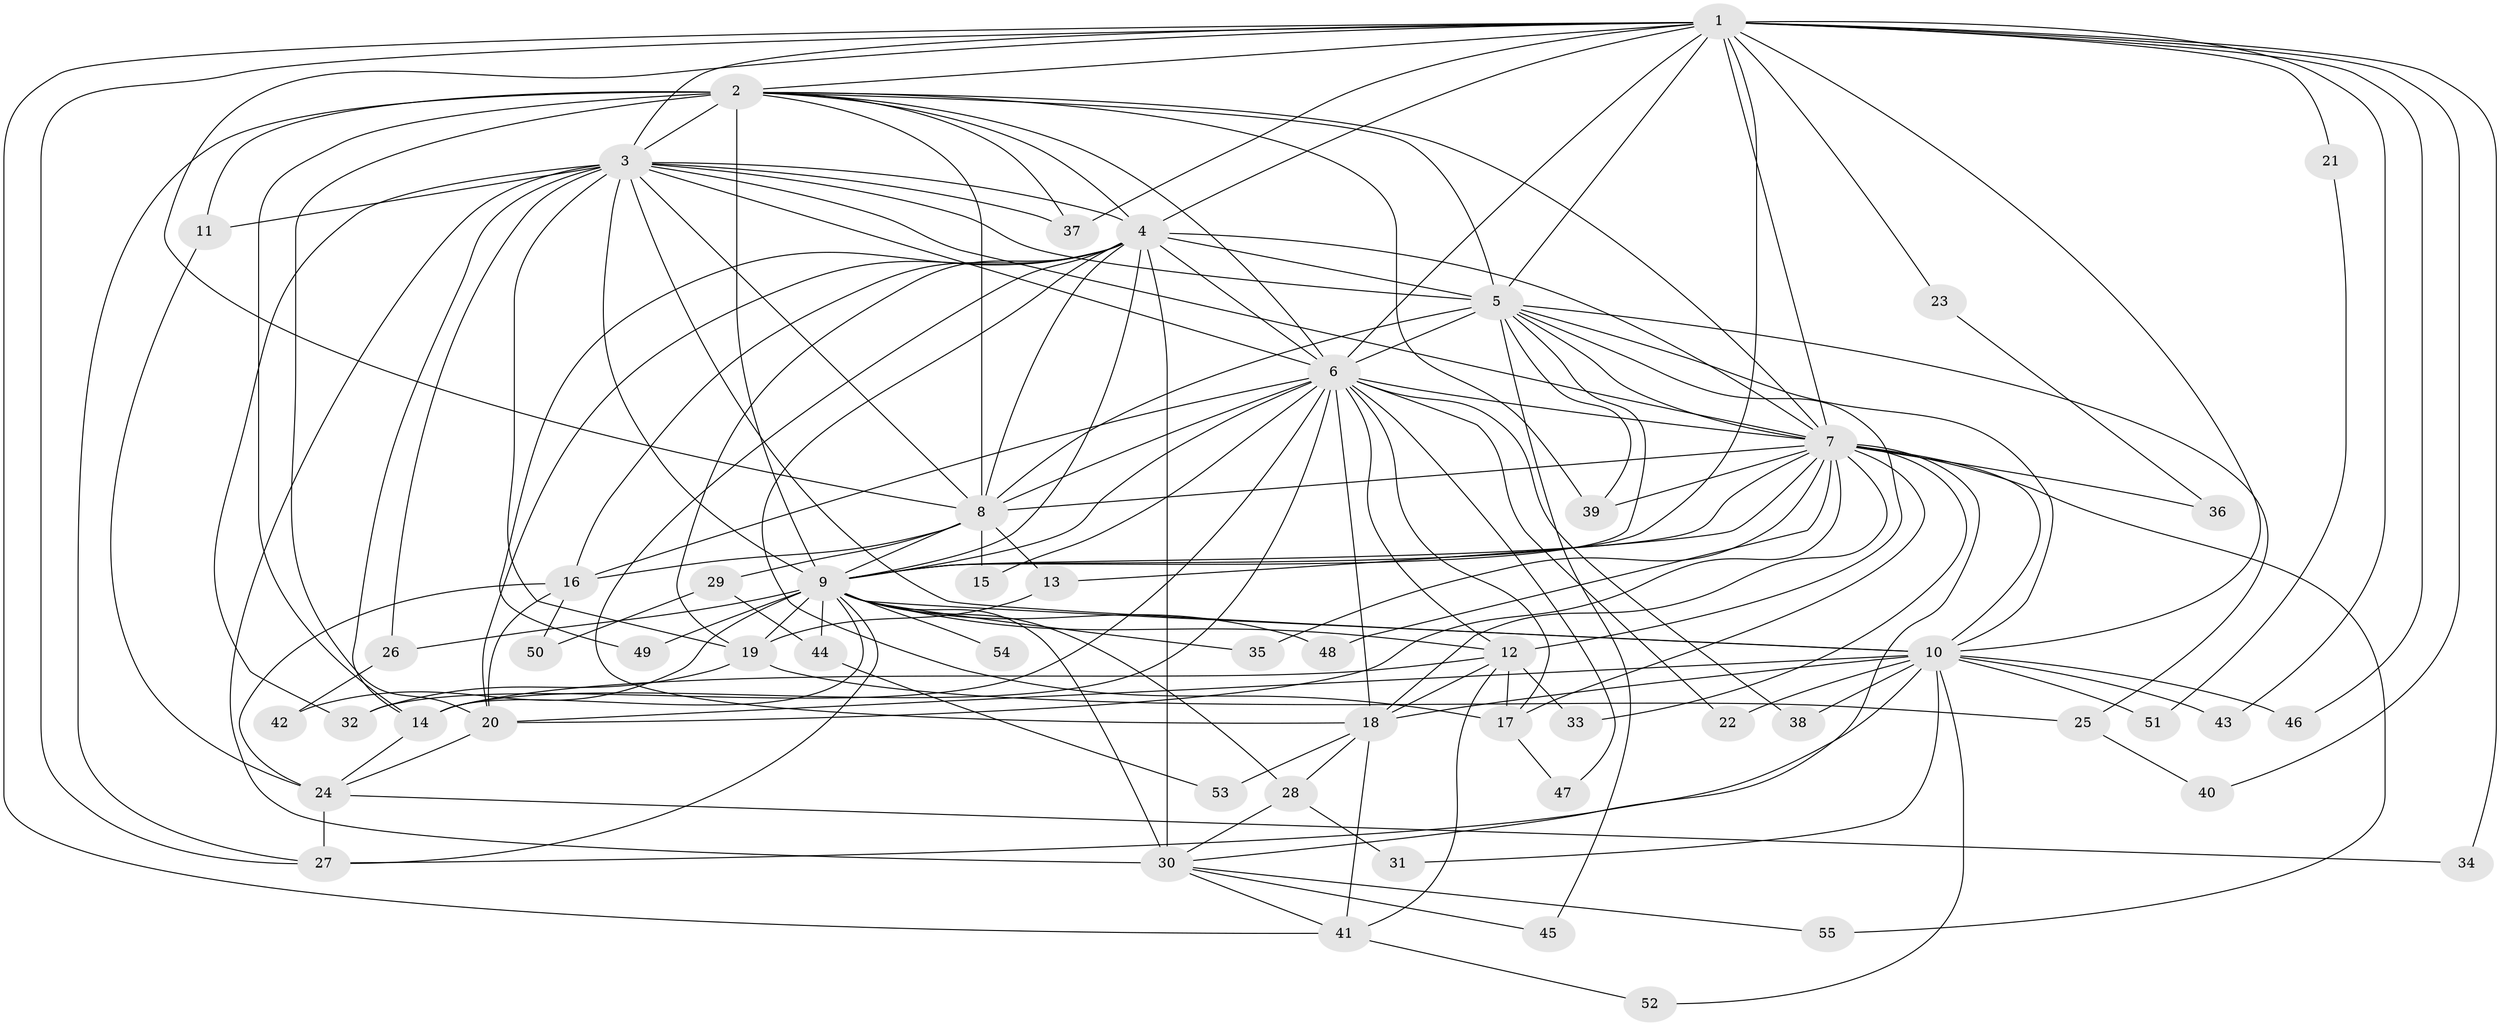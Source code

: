 // original degree distribution, {25: 0.00909090909090909, 24: 0.00909090909090909, 28: 0.00909090909090909, 21: 0.01818181818181818, 18: 0.00909090909090909, 19: 0.00909090909090909, 20: 0.00909090909090909, 22: 0.00909090909090909, 16: 0.00909090909090909, 2: 0.5454545454545454, 7: 0.01818181818181818, 4: 0.08181818181818182, 8: 0.00909090909090909, 3: 0.2, 5: 0.03636363636363636, 6: 0.01818181818181818}
// Generated by graph-tools (version 1.1) at 2025/49/03/04/25 22:49:54]
// undirected, 55 vertices, 155 edges
graph export_dot {
  node [color=gray90,style=filled];
  1;
  2;
  3;
  4;
  5;
  6;
  7;
  8;
  9;
  10;
  11;
  12;
  13;
  14;
  15;
  16;
  17;
  18;
  19;
  20;
  21;
  22;
  23;
  24;
  25;
  26;
  27;
  28;
  29;
  30;
  31;
  32;
  33;
  34;
  35;
  36;
  37;
  38;
  39;
  40;
  41;
  42;
  43;
  44;
  45;
  46;
  47;
  48;
  49;
  50;
  51;
  52;
  53;
  54;
  55;
  1 -- 2 [weight=2.0];
  1 -- 3 [weight=1.0];
  1 -- 4 [weight=1.0];
  1 -- 5 [weight=2.0];
  1 -- 6 [weight=1.0];
  1 -- 7 [weight=1.0];
  1 -- 8 [weight=1.0];
  1 -- 9 [weight=3.0];
  1 -- 10 [weight=2.0];
  1 -- 21 [weight=1.0];
  1 -- 23 [weight=1.0];
  1 -- 27 [weight=1.0];
  1 -- 34 [weight=1.0];
  1 -- 37 [weight=1.0];
  1 -- 40 [weight=1.0];
  1 -- 41 [weight=1.0];
  1 -- 43 [weight=1.0];
  1 -- 46 [weight=1.0];
  2 -- 3 [weight=2.0];
  2 -- 4 [weight=3.0];
  2 -- 5 [weight=3.0];
  2 -- 6 [weight=2.0];
  2 -- 7 [weight=2.0];
  2 -- 8 [weight=3.0];
  2 -- 9 [weight=9.0];
  2 -- 11 [weight=3.0];
  2 -- 14 [weight=5.0];
  2 -- 20 [weight=1.0];
  2 -- 27 [weight=1.0];
  2 -- 37 [weight=1.0];
  2 -- 39 [weight=1.0];
  3 -- 4 [weight=1.0];
  3 -- 5 [weight=2.0];
  3 -- 6 [weight=1.0];
  3 -- 7 [weight=1.0];
  3 -- 8 [weight=1.0];
  3 -- 9 [weight=1.0];
  3 -- 10 [weight=9.0];
  3 -- 11 [weight=1.0];
  3 -- 14 [weight=1.0];
  3 -- 19 [weight=2.0];
  3 -- 26 [weight=1.0];
  3 -- 30 [weight=1.0];
  3 -- 32 [weight=2.0];
  3 -- 37 [weight=1.0];
  4 -- 5 [weight=1.0];
  4 -- 6 [weight=1.0];
  4 -- 7 [weight=1.0];
  4 -- 8 [weight=1.0];
  4 -- 9 [weight=1.0];
  4 -- 16 [weight=1.0];
  4 -- 17 [weight=1.0];
  4 -- 18 [weight=1.0];
  4 -- 19 [weight=1.0];
  4 -- 20 [weight=1.0];
  4 -- 30 [weight=5.0];
  4 -- 49 [weight=1.0];
  5 -- 6 [weight=2.0];
  5 -- 7 [weight=2.0];
  5 -- 8 [weight=1.0];
  5 -- 9 [weight=1.0];
  5 -- 10 [weight=1.0];
  5 -- 12 [weight=1.0];
  5 -- 25 [weight=1.0];
  5 -- 39 [weight=1.0];
  5 -- 45 [weight=1.0];
  6 -- 7 [weight=1.0];
  6 -- 8 [weight=1.0];
  6 -- 9 [weight=1.0];
  6 -- 12 [weight=1.0];
  6 -- 14 [weight=1.0];
  6 -- 15 [weight=1.0];
  6 -- 16 [weight=1.0];
  6 -- 17 [weight=1.0];
  6 -- 18 [weight=1.0];
  6 -- 22 [weight=1.0];
  6 -- 32 [weight=1.0];
  6 -- 38 [weight=1.0];
  6 -- 47 [weight=1.0];
  7 -- 8 [weight=1.0];
  7 -- 9 [weight=1.0];
  7 -- 10 [weight=1.0];
  7 -- 13 [weight=1.0];
  7 -- 17 [weight=1.0];
  7 -- 18 [weight=1.0];
  7 -- 20 [weight=1.0];
  7 -- 30 [weight=1.0];
  7 -- 33 [weight=1.0];
  7 -- 35 [weight=1.0];
  7 -- 36 [weight=1.0];
  7 -- 39 [weight=1.0];
  7 -- 48 [weight=1.0];
  7 -- 55 [weight=1.0];
  8 -- 9 [weight=2.0];
  8 -- 13 [weight=1.0];
  8 -- 15 [weight=1.0];
  8 -- 16 [weight=1.0];
  8 -- 29 [weight=1.0];
  9 -- 10 [weight=1.0];
  9 -- 12 [weight=1.0];
  9 -- 14 [weight=1.0];
  9 -- 19 [weight=1.0];
  9 -- 26 [weight=3.0];
  9 -- 27 [weight=1.0];
  9 -- 28 [weight=1.0];
  9 -- 30 [weight=1.0];
  9 -- 35 [weight=1.0];
  9 -- 42 [weight=1.0];
  9 -- 44 [weight=1.0];
  9 -- 48 [weight=1.0];
  9 -- 49 [weight=2.0];
  9 -- 54 [weight=1.0];
  10 -- 18 [weight=1.0];
  10 -- 20 [weight=1.0];
  10 -- 22 [weight=1.0];
  10 -- 27 [weight=1.0];
  10 -- 31 [weight=1.0];
  10 -- 38 [weight=1.0];
  10 -- 43 [weight=1.0];
  10 -- 46 [weight=1.0];
  10 -- 51 [weight=1.0];
  10 -- 52 [weight=1.0];
  11 -- 24 [weight=2.0];
  12 -- 14 [weight=1.0];
  12 -- 17 [weight=1.0];
  12 -- 18 [weight=1.0];
  12 -- 33 [weight=1.0];
  12 -- 41 [weight=1.0];
  13 -- 19 [weight=1.0];
  14 -- 24 [weight=1.0];
  16 -- 20 [weight=1.0];
  16 -- 24 [weight=1.0];
  16 -- 50 [weight=1.0];
  17 -- 47 [weight=1.0];
  18 -- 28 [weight=1.0];
  18 -- 41 [weight=1.0];
  18 -- 53 [weight=1.0];
  19 -- 25 [weight=1.0];
  19 -- 32 [weight=1.0];
  20 -- 24 [weight=1.0];
  21 -- 51 [weight=1.0];
  23 -- 36 [weight=1.0];
  24 -- 27 [weight=1.0];
  24 -- 34 [weight=1.0];
  25 -- 40 [weight=1.0];
  26 -- 42 [weight=1.0];
  28 -- 30 [weight=1.0];
  28 -- 31 [weight=1.0];
  29 -- 44 [weight=1.0];
  29 -- 50 [weight=1.0];
  30 -- 41 [weight=1.0];
  30 -- 45 [weight=1.0];
  30 -- 55 [weight=1.0];
  41 -- 52 [weight=1.0];
  44 -- 53 [weight=1.0];
}
